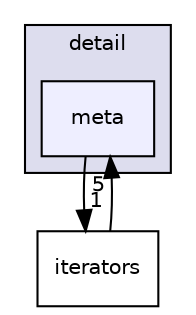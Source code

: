 digraph "D:/Projects/camera-tracker/include/nlohmann/detail/meta" {
  compound=true
  node [ fontsize="10", fontname="Helvetica"];
  edge [ labelfontsize="10", labelfontname="Helvetica"];
  subgraph clusterdir_2b6972d6a6c3e784631d329d2725fa49 {
    graph [ bgcolor="#ddddee", pencolor="black", label="detail" fontname="Helvetica", fontsize="10", URL="dir_2b6972d6a6c3e784631d329d2725fa49.html"]
  dir_c4932de8b1acb55fc5bb0ab19ac830b2 [shape=box, label="meta", style="filled", fillcolor="#eeeeff", pencolor="black", URL="dir_c4932de8b1acb55fc5bb0ab19ac830b2.html"];
  }
  dir_b22bbbc741cd35750d003b17c98d5bba [shape=box label="iterators" URL="dir_b22bbbc741cd35750d003b17c98d5bba.html"];
  dir_c4932de8b1acb55fc5bb0ab19ac830b2->dir_b22bbbc741cd35750d003b17c98d5bba [headlabel="1", labeldistance=1.5 headhref="dir_000006_000005.html"];
  dir_b22bbbc741cd35750d003b17c98d5bba->dir_c4932de8b1acb55fc5bb0ab19ac830b2 [headlabel="5", labeldistance=1.5 headhref="dir_000005_000006.html"];
}
